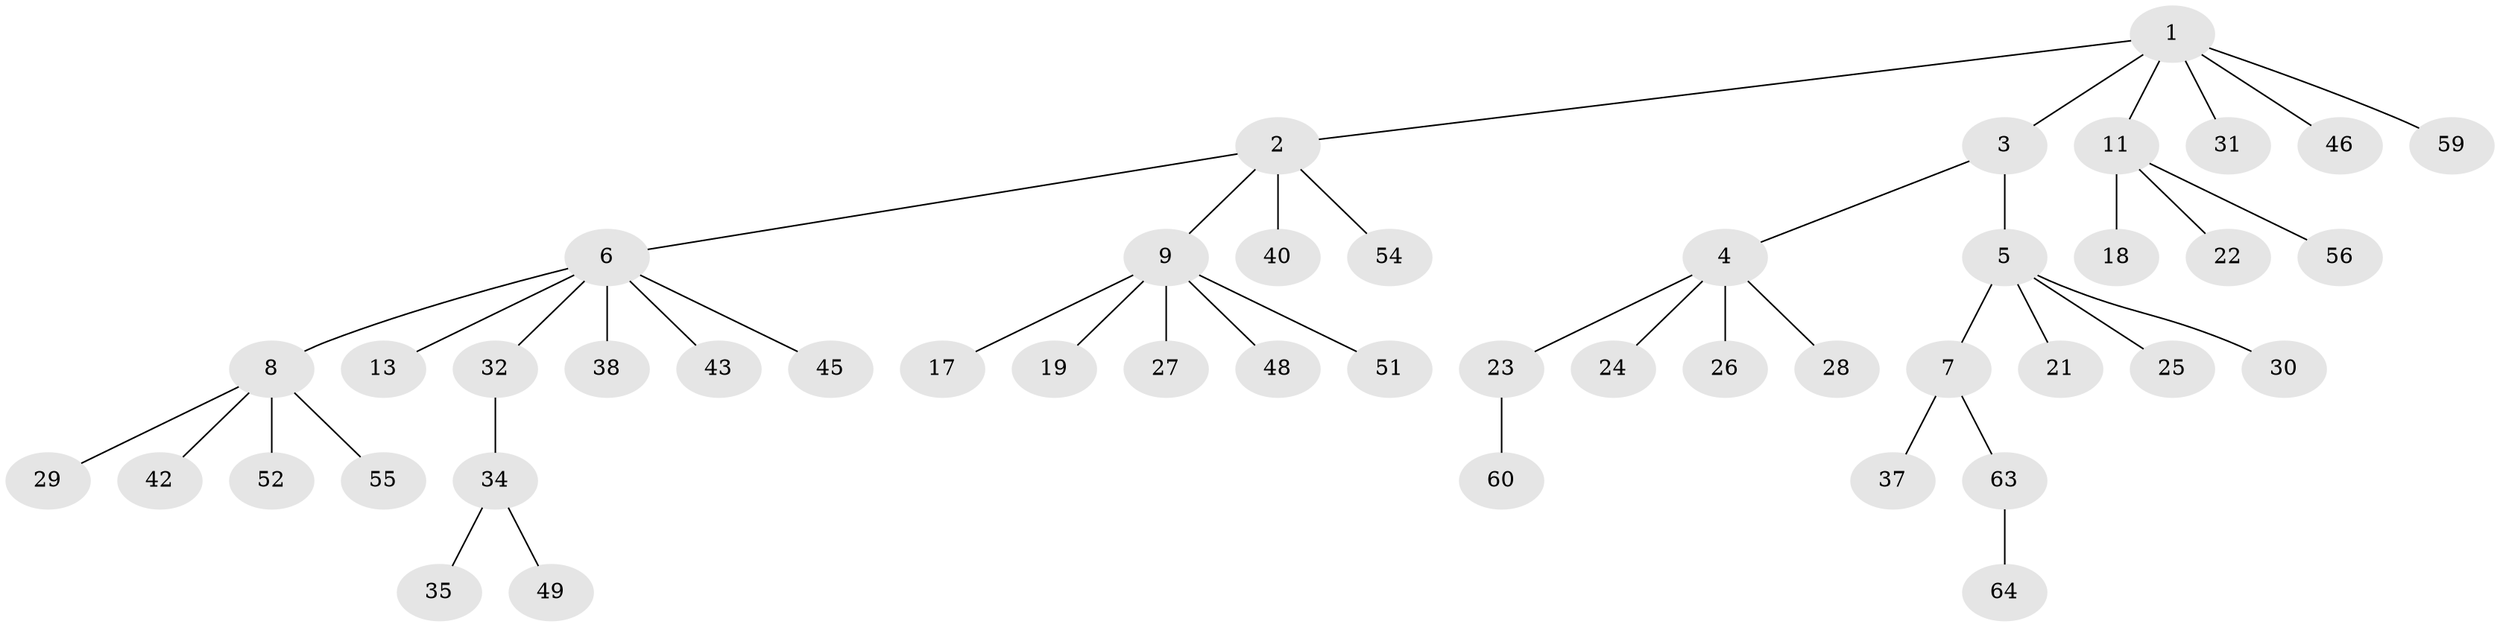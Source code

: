 // Generated by graph-tools (version 1.1) at 2025/24/03/03/25 07:24:06]
// undirected, 46 vertices, 45 edges
graph export_dot {
graph [start="1"]
  node [color=gray90,style=filled];
  1 [super="+36"];
  2 [super="+14"];
  3;
  4 [super="+61"];
  5 [super="+10"];
  6 [super="+20"];
  7 [super="+47"];
  8 [super="+12"];
  9 [super="+15"];
  11 [super="+16"];
  13 [super="+50"];
  17;
  18;
  19;
  21 [super="+41"];
  22 [super="+62"];
  23 [super="+57"];
  24;
  25;
  26 [super="+33"];
  27;
  28;
  29;
  30;
  31;
  32 [super="+39"];
  34 [super="+44"];
  35;
  37;
  38;
  40;
  42 [super="+58"];
  43;
  45;
  46;
  48;
  49 [super="+53"];
  51;
  52;
  54;
  55;
  56;
  59;
  60;
  63;
  64;
  1 -- 2;
  1 -- 3;
  1 -- 11;
  1 -- 31;
  1 -- 59;
  1 -- 46;
  2 -- 6;
  2 -- 9;
  2 -- 40;
  2 -- 54;
  3 -- 4;
  3 -- 5;
  4 -- 23;
  4 -- 24;
  4 -- 26;
  4 -- 28;
  5 -- 7;
  5 -- 21;
  5 -- 25;
  5 -- 30;
  6 -- 8;
  6 -- 13;
  6 -- 32;
  6 -- 43;
  6 -- 38;
  6 -- 45;
  7 -- 37;
  7 -- 63;
  8 -- 29;
  8 -- 42;
  8 -- 52;
  8 -- 55;
  9 -- 19;
  9 -- 51;
  9 -- 48;
  9 -- 27;
  9 -- 17;
  11 -- 22;
  11 -- 56;
  11 -- 18;
  23 -- 60;
  32 -- 34;
  34 -- 35;
  34 -- 49;
  63 -- 64;
}
